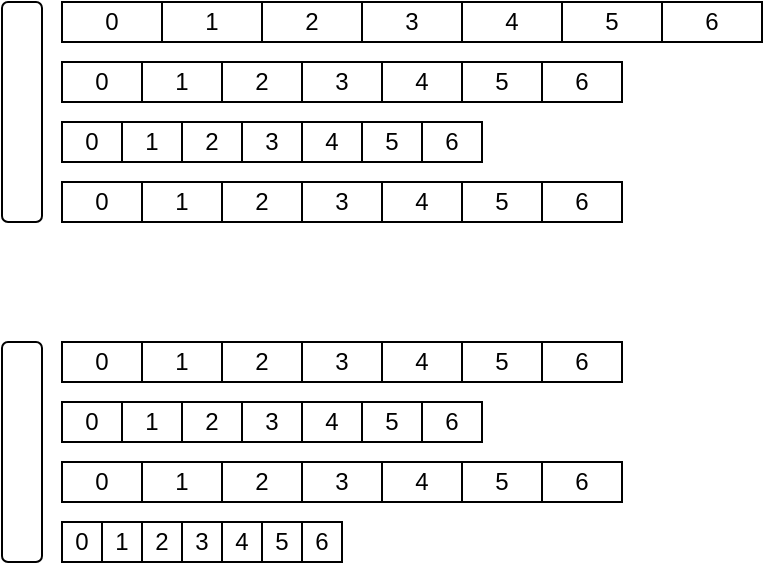 <mxfile version="13.10.9" type="github">
  <diagram id="MGtYckDk1e_mz4lWe_g5" name="Page-1">
    <mxGraphModel dx="1020" dy="703" grid="1" gridSize="10" guides="1" tooltips="1" connect="1" arrows="1" fold="1" page="1" pageScale="1" pageWidth="850" pageHeight="600" math="0" shadow="0">
      <root>
        <mxCell id="0" />
        <mxCell id="1" parent="0" />
        <mxCell id="2JHQKx7xsulP505j_aK_-2" value="" style="rounded=1;whiteSpace=wrap;html=1;" vertex="1" parent="1">
          <mxGeometry x="380" y="450" width="20" height="110" as="geometry" />
        </mxCell>
        <mxCell id="2JHQKx7xsulP505j_aK_-19" value="0" style="rounded=0;whiteSpace=wrap;html=1;" vertex="1" parent="1">
          <mxGeometry x="410" y="450" width="40" height="20" as="geometry" />
        </mxCell>
        <mxCell id="2JHQKx7xsulP505j_aK_-20" value="0" style="rounded=0;whiteSpace=wrap;html=1;" vertex="1" parent="1">
          <mxGeometry x="410" y="480" width="30" height="20" as="geometry" />
        </mxCell>
        <mxCell id="2JHQKx7xsulP505j_aK_-21" value="0" style="rounded=0;whiteSpace=wrap;html=1;" vertex="1" parent="1">
          <mxGeometry x="410" y="510" width="40" height="20" as="geometry" />
        </mxCell>
        <mxCell id="2JHQKx7xsulP505j_aK_-22" value="0" style="rounded=0;whiteSpace=wrap;html=1;" vertex="1" parent="1">
          <mxGeometry x="410" y="540" width="20" height="20" as="geometry" />
        </mxCell>
        <mxCell id="2JHQKx7xsulP505j_aK_-23" value="1" style="rounded=0;whiteSpace=wrap;html=1;" vertex="1" parent="1">
          <mxGeometry x="450" y="450" width="40" height="20" as="geometry" />
        </mxCell>
        <mxCell id="2JHQKx7xsulP505j_aK_-24" value="2" style="rounded=0;whiteSpace=wrap;html=1;" vertex="1" parent="1">
          <mxGeometry x="490" y="450" width="40" height="20" as="geometry" />
        </mxCell>
        <mxCell id="2JHQKx7xsulP505j_aK_-25" value="3" style="rounded=0;whiteSpace=wrap;html=1;" vertex="1" parent="1">
          <mxGeometry x="530" y="450" width="40" height="20" as="geometry" />
        </mxCell>
        <mxCell id="2JHQKx7xsulP505j_aK_-26" value="6" style="rounded=0;whiteSpace=wrap;html=1;" vertex="1" parent="1">
          <mxGeometry x="650" y="450" width="40" height="20" as="geometry" />
        </mxCell>
        <mxCell id="2JHQKx7xsulP505j_aK_-27" value="4" style="rounded=0;whiteSpace=wrap;html=1;" vertex="1" parent="1">
          <mxGeometry x="570" y="450" width="40" height="20" as="geometry" />
        </mxCell>
        <mxCell id="2JHQKx7xsulP505j_aK_-28" value="5" style="rounded=0;whiteSpace=wrap;html=1;" vertex="1" parent="1">
          <mxGeometry x="610" y="450" width="40" height="20" as="geometry" />
        </mxCell>
        <mxCell id="2JHQKx7xsulP505j_aK_-29" value="1" style="rounded=0;whiteSpace=wrap;html=1;" vertex="1" parent="1">
          <mxGeometry x="440" y="480" width="30" height="20" as="geometry" />
        </mxCell>
        <mxCell id="2JHQKx7xsulP505j_aK_-30" value="2" style="rounded=0;whiteSpace=wrap;html=1;" vertex="1" parent="1">
          <mxGeometry x="470" y="480" width="30" height="20" as="geometry" />
        </mxCell>
        <mxCell id="2JHQKx7xsulP505j_aK_-31" value="3" style="rounded=0;whiteSpace=wrap;html=1;" vertex="1" parent="1">
          <mxGeometry x="500" y="480" width="30" height="20" as="geometry" />
        </mxCell>
        <mxCell id="2JHQKx7xsulP505j_aK_-32" value="4" style="rounded=0;whiteSpace=wrap;html=1;" vertex="1" parent="1">
          <mxGeometry x="530" y="480" width="30" height="20" as="geometry" />
        </mxCell>
        <mxCell id="2JHQKx7xsulP505j_aK_-33" value="5" style="rounded=0;whiteSpace=wrap;html=1;" vertex="1" parent="1">
          <mxGeometry x="560" y="480" width="30" height="20" as="geometry" />
        </mxCell>
        <mxCell id="2JHQKx7xsulP505j_aK_-34" value="6" style="rounded=0;whiteSpace=wrap;html=1;" vertex="1" parent="1">
          <mxGeometry x="590" y="480" width="30" height="20" as="geometry" />
        </mxCell>
        <mxCell id="2JHQKx7xsulP505j_aK_-35" value="1" style="rounded=0;whiteSpace=wrap;html=1;" vertex="1" parent="1">
          <mxGeometry x="450" y="510" width="40" height="20" as="geometry" />
        </mxCell>
        <mxCell id="2JHQKx7xsulP505j_aK_-36" value="2" style="rounded=0;whiteSpace=wrap;html=1;" vertex="1" parent="1">
          <mxGeometry x="490" y="510" width="40" height="20" as="geometry" />
        </mxCell>
        <mxCell id="2JHQKx7xsulP505j_aK_-37" value="3" style="rounded=0;whiteSpace=wrap;html=1;" vertex="1" parent="1">
          <mxGeometry x="530" y="510" width="40" height="20" as="geometry" />
        </mxCell>
        <mxCell id="2JHQKx7xsulP505j_aK_-38" value="4" style="rounded=0;whiteSpace=wrap;html=1;" vertex="1" parent="1">
          <mxGeometry x="570" y="510" width="40" height="20" as="geometry" />
        </mxCell>
        <mxCell id="2JHQKx7xsulP505j_aK_-39" value="5" style="rounded=0;whiteSpace=wrap;html=1;" vertex="1" parent="1">
          <mxGeometry x="610" y="510" width="40" height="20" as="geometry" />
        </mxCell>
        <mxCell id="2JHQKx7xsulP505j_aK_-40" value="6" style="rounded=0;whiteSpace=wrap;html=1;" vertex="1" parent="1">
          <mxGeometry x="650" y="510" width="40" height="20" as="geometry" />
        </mxCell>
        <mxCell id="2JHQKx7xsulP505j_aK_-41" value="1" style="rounded=0;whiteSpace=wrap;html=1;" vertex="1" parent="1">
          <mxGeometry x="430" y="540" width="20" height="20" as="geometry" />
        </mxCell>
        <mxCell id="2JHQKx7xsulP505j_aK_-42" value="2" style="rounded=0;whiteSpace=wrap;html=1;" vertex="1" parent="1">
          <mxGeometry x="450" y="540" width="20" height="20" as="geometry" />
        </mxCell>
        <mxCell id="2JHQKx7xsulP505j_aK_-43" value="3" style="rounded=0;whiteSpace=wrap;html=1;" vertex="1" parent="1">
          <mxGeometry x="470" y="540" width="20" height="20" as="geometry" />
        </mxCell>
        <mxCell id="2JHQKx7xsulP505j_aK_-44" value="4" style="rounded=0;whiteSpace=wrap;html=1;" vertex="1" parent="1">
          <mxGeometry x="490" y="540" width="20" height="20" as="geometry" />
        </mxCell>
        <mxCell id="2JHQKx7xsulP505j_aK_-45" value="5" style="rounded=0;whiteSpace=wrap;html=1;" vertex="1" parent="1">
          <mxGeometry x="510" y="540" width="20" height="20" as="geometry" />
        </mxCell>
        <mxCell id="2JHQKx7xsulP505j_aK_-46" value="6" style="rounded=0;whiteSpace=wrap;html=1;" vertex="1" parent="1">
          <mxGeometry x="530" y="540" width="20" height="20" as="geometry" />
        </mxCell>
        <mxCell id="2JHQKx7xsulP505j_aK_-53" value="" style="rounded=1;whiteSpace=wrap;html=1;" vertex="1" parent="1">
          <mxGeometry x="380" y="280" width="20" height="110" as="geometry" />
        </mxCell>
        <mxCell id="2JHQKx7xsulP505j_aK_-54" value="0" style="rounded=0;whiteSpace=wrap;html=1;" vertex="1" parent="1">
          <mxGeometry x="410" y="280" width="50" height="20" as="geometry" />
        </mxCell>
        <mxCell id="2JHQKx7xsulP505j_aK_-55" value="0" style="rounded=0;whiteSpace=wrap;html=1;" vertex="1" parent="1">
          <mxGeometry x="410" y="340" width="30" height="20" as="geometry" />
        </mxCell>
        <mxCell id="2JHQKx7xsulP505j_aK_-56" value="0" style="rounded=0;whiteSpace=wrap;html=1;" vertex="1" parent="1">
          <mxGeometry x="410" y="310" width="40" height="20" as="geometry" />
        </mxCell>
        <mxCell id="2JHQKx7xsulP505j_aK_-58" value="1" style="rounded=0;whiteSpace=wrap;html=1;" vertex="1" parent="1">
          <mxGeometry x="460" y="280" width="50" height="20" as="geometry" />
        </mxCell>
        <mxCell id="2JHQKx7xsulP505j_aK_-59" value="2" style="rounded=0;whiteSpace=wrap;html=1;" vertex="1" parent="1">
          <mxGeometry x="510" y="280" width="50" height="20" as="geometry" />
        </mxCell>
        <mxCell id="2JHQKx7xsulP505j_aK_-64" value="1" style="rounded=0;whiteSpace=wrap;html=1;" vertex="1" parent="1">
          <mxGeometry x="440" y="340" width="30" height="20" as="geometry" />
        </mxCell>
        <mxCell id="2JHQKx7xsulP505j_aK_-65" value="2" style="rounded=0;whiteSpace=wrap;html=1;" vertex="1" parent="1">
          <mxGeometry x="470" y="340" width="30" height="20" as="geometry" />
        </mxCell>
        <mxCell id="2JHQKx7xsulP505j_aK_-66" value="3" style="rounded=0;whiteSpace=wrap;html=1;" vertex="1" parent="1">
          <mxGeometry x="500" y="340" width="30" height="20" as="geometry" />
        </mxCell>
        <mxCell id="2JHQKx7xsulP505j_aK_-67" value="4" style="rounded=0;whiteSpace=wrap;html=1;" vertex="1" parent="1">
          <mxGeometry x="530" y="340" width="30" height="20" as="geometry" />
        </mxCell>
        <mxCell id="2JHQKx7xsulP505j_aK_-68" value="5" style="rounded=0;whiteSpace=wrap;html=1;" vertex="1" parent="1">
          <mxGeometry x="560" y="340" width="30" height="20" as="geometry" />
        </mxCell>
        <mxCell id="2JHQKx7xsulP505j_aK_-69" value="6" style="rounded=0;whiteSpace=wrap;html=1;" vertex="1" parent="1">
          <mxGeometry x="590" y="340" width="30" height="20" as="geometry" />
        </mxCell>
        <mxCell id="2JHQKx7xsulP505j_aK_-70" value="1" style="rounded=0;whiteSpace=wrap;html=1;" vertex="1" parent="1">
          <mxGeometry x="450" y="310" width="40" height="20" as="geometry" />
        </mxCell>
        <mxCell id="2JHQKx7xsulP505j_aK_-71" value="2" style="rounded=0;whiteSpace=wrap;html=1;" vertex="1" parent="1">
          <mxGeometry x="490" y="310" width="40" height="20" as="geometry" />
        </mxCell>
        <mxCell id="2JHQKx7xsulP505j_aK_-72" value="3" style="rounded=0;whiteSpace=wrap;html=1;" vertex="1" parent="1">
          <mxGeometry x="530" y="310" width="40" height="20" as="geometry" />
        </mxCell>
        <mxCell id="2JHQKx7xsulP505j_aK_-73" value="4" style="rounded=0;whiteSpace=wrap;html=1;" vertex="1" parent="1">
          <mxGeometry x="570" y="310" width="40" height="20" as="geometry" />
        </mxCell>
        <mxCell id="2JHQKx7xsulP505j_aK_-74" value="5" style="rounded=0;whiteSpace=wrap;html=1;" vertex="1" parent="1">
          <mxGeometry x="610" y="310" width="40" height="20" as="geometry" />
        </mxCell>
        <mxCell id="2JHQKx7xsulP505j_aK_-75" value="6" style="rounded=0;whiteSpace=wrap;html=1;" vertex="1" parent="1">
          <mxGeometry x="650" y="310" width="40" height="20" as="geometry" />
        </mxCell>
        <mxCell id="2JHQKx7xsulP505j_aK_-83" value="3" style="rounded=0;whiteSpace=wrap;html=1;" vertex="1" parent="1">
          <mxGeometry x="560" y="280" width="50" height="20" as="geometry" />
        </mxCell>
        <mxCell id="2JHQKx7xsulP505j_aK_-84" value="4" style="rounded=0;whiteSpace=wrap;html=1;" vertex="1" parent="1">
          <mxGeometry x="610" y="280" width="50" height="20" as="geometry" />
        </mxCell>
        <mxCell id="2JHQKx7xsulP505j_aK_-85" value="5" style="rounded=0;whiteSpace=wrap;html=1;" vertex="1" parent="1">
          <mxGeometry x="660" y="280" width="50" height="20" as="geometry" />
        </mxCell>
        <mxCell id="2JHQKx7xsulP505j_aK_-86" value="6" style="rounded=0;whiteSpace=wrap;html=1;" vertex="1" parent="1">
          <mxGeometry x="710" y="280" width="50" height="20" as="geometry" />
        </mxCell>
        <mxCell id="2JHQKx7xsulP505j_aK_-87" value="0" style="rounded=0;whiteSpace=wrap;html=1;" vertex="1" parent="1">
          <mxGeometry x="410" y="370" width="40" height="20" as="geometry" />
        </mxCell>
        <mxCell id="2JHQKx7xsulP505j_aK_-88" value="1" style="rounded=0;whiteSpace=wrap;html=1;" vertex="1" parent="1">
          <mxGeometry x="450" y="370" width="40" height="20" as="geometry" />
        </mxCell>
        <mxCell id="2JHQKx7xsulP505j_aK_-89" value="2" style="rounded=0;whiteSpace=wrap;html=1;" vertex="1" parent="1">
          <mxGeometry x="490" y="370" width="40" height="20" as="geometry" />
        </mxCell>
        <mxCell id="2JHQKx7xsulP505j_aK_-90" value="3" style="rounded=0;whiteSpace=wrap;html=1;" vertex="1" parent="1">
          <mxGeometry x="530" y="370" width="40" height="20" as="geometry" />
        </mxCell>
        <mxCell id="2JHQKx7xsulP505j_aK_-91" value="4" style="rounded=0;whiteSpace=wrap;html=1;" vertex="1" parent="1">
          <mxGeometry x="570" y="370" width="40" height="20" as="geometry" />
        </mxCell>
        <mxCell id="2JHQKx7xsulP505j_aK_-92" value="5" style="rounded=0;whiteSpace=wrap;html=1;" vertex="1" parent="1">
          <mxGeometry x="610" y="370" width="40" height="20" as="geometry" />
        </mxCell>
        <mxCell id="2JHQKx7xsulP505j_aK_-93" value="6" style="rounded=0;whiteSpace=wrap;html=1;" vertex="1" parent="1">
          <mxGeometry x="650" y="370" width="40" height="20" as="geometry" />
        </mxCell>
      </root>
    </mxGraphModel>
  </diagram>
</mxfile>
